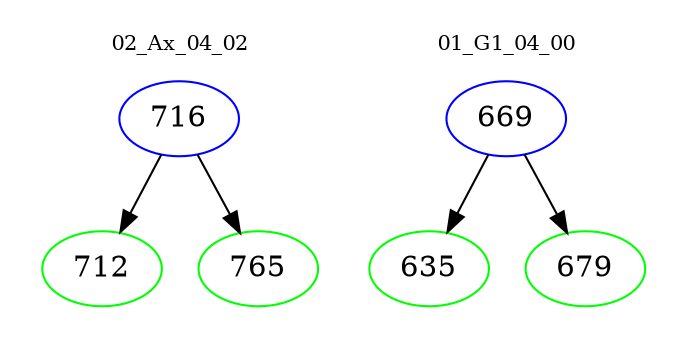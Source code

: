 digraph{
subgraph cluster_0 {
color = white
label = "02_Ax_04_02";
fontsize=10;
T0_716 [label="716", color="blue"]
T0_716 -> T0_712 [color="black"]
T0_712 [label="712", color="green"]
T0_716 -> T0_765 [color="black"]
T0_765 [label="765", color="green"]
}
subgraph cluster_1 {
color = white
label = "01_G1_04_00";
fontsize=10;
T1_669 [label="669", color="blue"]
T1_669 -> T1_635 [color="black"]
T1_635 [label="635", color="green"]
T1_669 -> T1_679 [color="black"]
T1_679 [label="679", color="green"]
}
}
